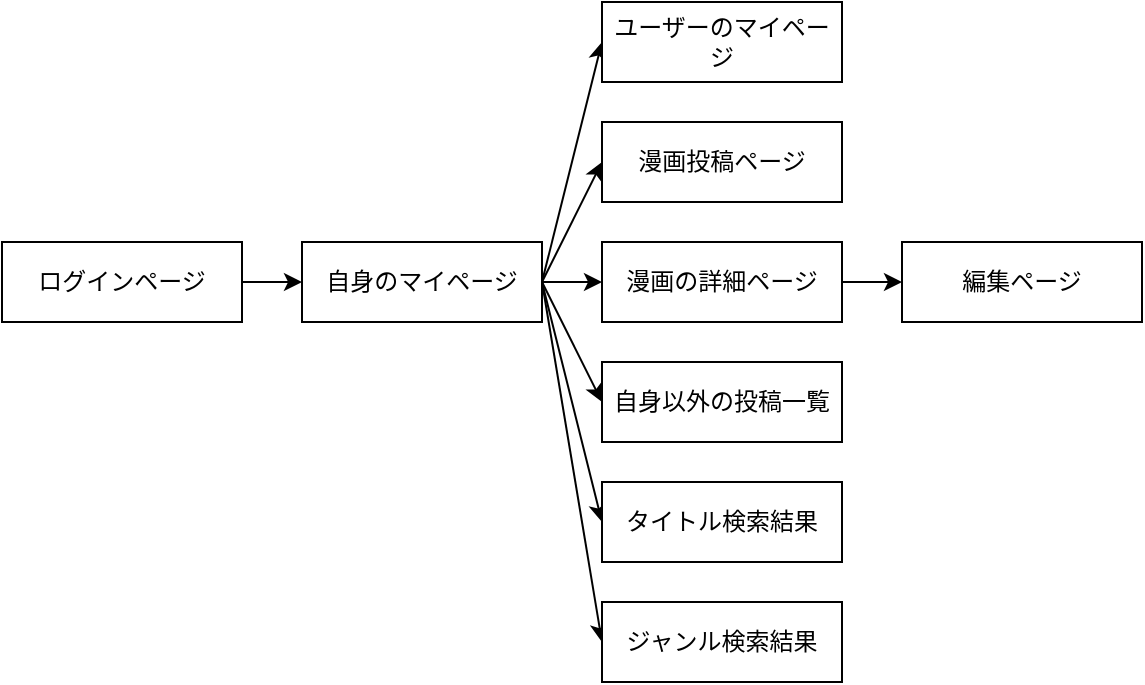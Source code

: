 <mxfile>
    <diagram id="eSBvO09Zqs1TOx1s_SKi" name="ページ1">
        <mxGraphModel dx="930" dy="860" grid="1" gridSize="10" guides="1" tooltips="1" connect="1" arrows="1" fold="1" page="1" pageScale="1" pageWidth="827" pageHeight="1169" math="0" shadow="0">
            <root>
                <mxCell id="0"/>
                <mxCell id="1" parent="0"/>
                <mxCell id="15" style="edgeStyle=none;html=1;exitX=1;exitY=0.5;exitDx=0;exitDy=0;entryX=0;entryY=0.5;entryDx=0;entryDy=0;" edge="1" parent="1" source="2" target="3">
                    <mxGeometry relative="1" as="geometry"/>
                </mxCell>
                <mxCell id="2" value="ログインページ" style="whiteSpace=wrap;html=1;align=center;" vertex="1" parent="1">
                    <mxGeometry x="40" y="360" width="120" height="40" as="geometry"/>
                </mxCell>
                <mxCell id="18" style="edgeStyle=none;html=1;exitX=1;exitY=0.5;exitDx=0;exitDy=0;entryX=0;entryY=0.5;entryDx=0;entryDy=0;" edge="1" parent="1" source="3" target="9">
                    <mxGeometry relative="1" as="geometry"/>
                </mxCell>
                <mxCell id="19" style="edgeStyle=none;html=1;exitX=1;exitY=0.5;exitDx=0;exitDy=0;entryX=0;entryY=0.5;entryDx=0;entryDy=0;" edge="1" parent="1" source="3" target="4">
                    <mxGeometry relative="1" as="geometry"/>
                </mxCell>
                <mxCell id="20" style="edgeStyle=none;html=1;exitX=1;exitY=0.5;exitDx=0;exitDy=0;entryX=0;entryY=0.5;entryDx=0;entryDy=0;" edge="1" parent="1" source="3" target="5">
                    <mxGeometry relative="1" as="geometry"/>
                </mxCell>
                <mxCell id="21" style="edgeStyle=none;html=1;exitX=1;exitY=0.5;exitDx=0;exitDy=0;entryX=0;entryY=0.5;entryDx=0;entryDy=0;" edge="1" parent="1" source="3" target="6">
                    <mxGeometry relative="1" as="geometry"/>
                </mxCell>
                <mxCell id="24" style="edgeStyle=none;html=1;exitX=1;exitY=0.5;exitDx=0;exitDy=0;entryX=0;entryY=0.5;entryDx=0;entryDy=0;" edge="1" parent="1" source="3" target="10">
                    <mxGeometry relative="1" as="geometry"/>
                </mxCell>
                <mxCell id="25" style="edgeStyle=none;html=1;exitX=1;exitY=0.5;exitDx=0;exitDy=0;entryX=0;entryY=0.5;entryDx=0;entryDy=0;" edge="1" parent="1" source="3" target="8">
                    <mxGeometry relative="1" as="geometry"/>
                </mxCell>
                <mxCell id="3" value="自身のマイページ" style="whiteSpace=wrap;html=1;align=center;" vertex="1" parent="1">
                    <mxGeometry x="190" y="360" width="120" height="40" as="geometry"/>
                </mxCell>
                <mxCell id="4" value="自身以外の投稿一覧" style="whiteSpace=wrap;html=1;align=center;" vertex="1" parent="1">
                    <mxGeometry x="340" y="420" width="120" height="40" as="geometry"/>
                </mxCell>
                <mxCell id="5" value="タイトル検索結果" style="whiteSpace=wrap;html=1;align=center;" vertex="1" parent="1">
                    <mxGeometry x="340" y="480" width="120" height="40" as="geometry"/>
                </mxCell>
                <mxCell id="6" value="ジャンル検索結果" style="whiteSpace=wrap;html=1;align=center;" vertex="1" parent="1">
                    <mxGeometry x="340" y="540" width="120" height="40" as="geometry"/>
                </mxCell>
                <mxCell id="8" value="ユーザーのマイページ" style="whiteSpace=wrap;html=1;align=center;" vertex="1" parent="1">
                    <mxGeometry x="340" y="240" width="120" height="40" as="geometry"/>
                </mxCell>
                <mxCell id="26" style="edgeStyle=none;html=1;exitX=1;exitY=0.5;exitDx=0;exitDy=0;entryX=0;entryY=0.5;entryDx=0;entryDy=0;" edge="1" parent="1" source="9" target="12">
                    <mxGeometry relative="1" as="geometry"/>
                </mxCell>
                <mxCell id="9" value="漫画の詳細ページ" style="whiteSpace=wrap;html=1;align=center;" vertex="1" parent="1">
                    <mxGeometry x="340" y="360" width="120" height="40" as="geometry"/>
                </mxCell>
                <mxCell id="10" value="漫画投稿ページ" style="whiteSpace=wrap;html=1;align=center;" vertex="1" parent="1">
                    <mxGeometry x="340" y="300" width="120" height="40" as="geometry"/>
                </mxCell>
                <mxCell id="12" value="編集ページ" style="whiteSpace=wrap;html=1;align=center;" vertex="1" parent="1">
                    <mxGeometry x="490" y="360" width="120" height="40" as="geometry"/>
                </mxCell>
            </root>
        </mxGraphModel>
    </diagram>
</mxfile>